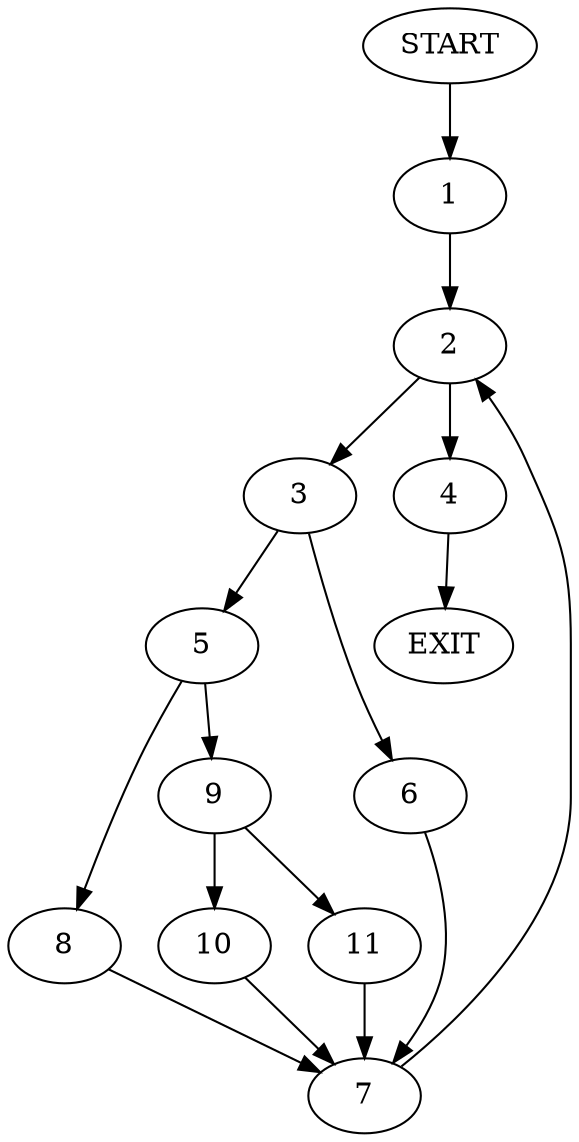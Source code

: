 digraph {
0 [label="START"]
12 [label="EXIT"]
0 -> 1
1 -> 2
2 -> 3
2 -> 4
4 -> 12
3 -> 5
3 -> 6
6 -> 7
5 -> 8
5 -> 9
7 -> 2
9 -> 10
9 -> 11
8 -> 7
10 -> 7
11 -> 7
}
